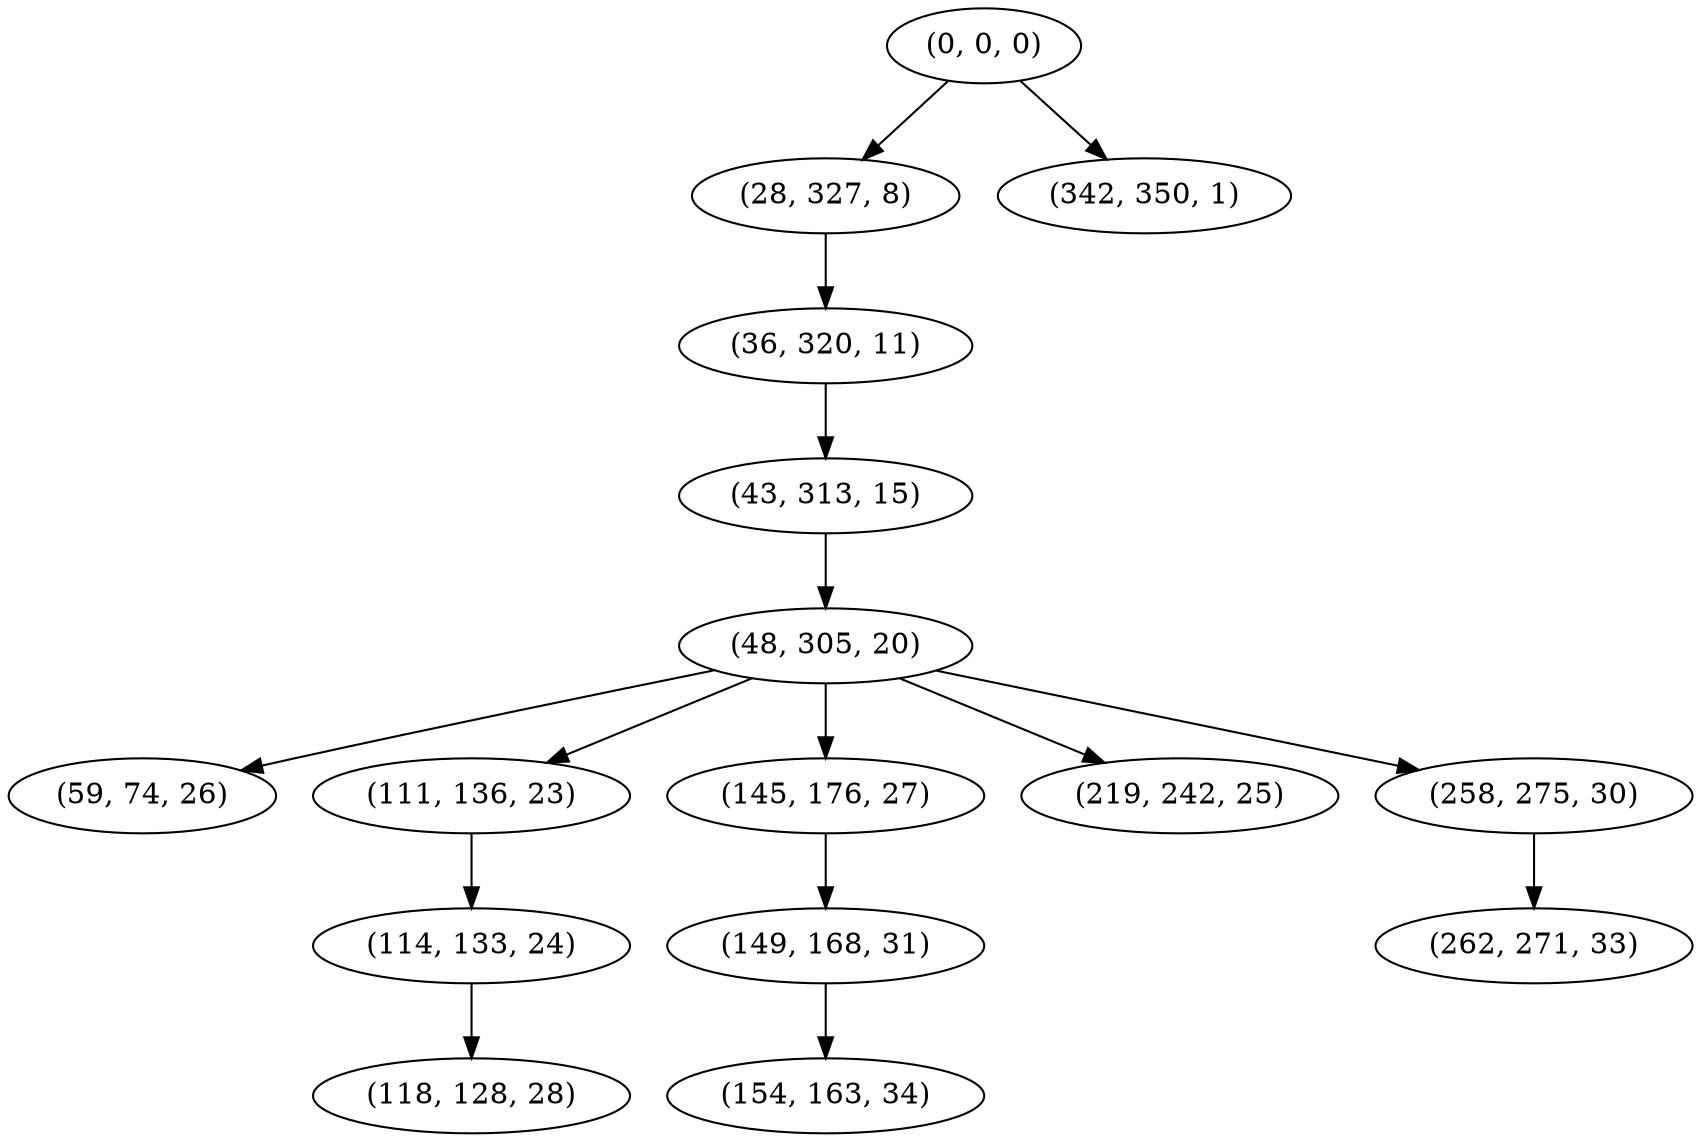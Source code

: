 digraph tree {
    "(0, 0, 0)";
    "(28, 327, 8)";
    "(36, 320, 11)";
    "(43, 313, 15)";
    "(48, 305, 20)";
    "(59, 74, 26)";
    "(111, 136, 23)";
    "(114, 133, 24)";
    "(118, 128, 28)";
    "(145, 176, 27)";
    "(149, 168, 31)";
    "(154, 163, 34)";
    "(219, 242, 25)";
    "(258, 275, 30)";
    "(262, 271, 33)";
    "(342, 350, 1)";
    "(0, 0, 0)" -> "(28, 327, 8)";
    "(0, 0, 0)" -> "(342, 350, 1)";
    "(28, 327, 8)" -> "(36, 320, 11)";
    "(36, 320, 11)" -> "(43, 313, 15)";
    "(43, 313, 15)" -> "(48, 305, 20)";
    "(48, 305, 20)" -> "(59, 74, 26)";
    "(48, 305, 20)" -> "(111, 136, 23)";
    "(48, 305, 20)" -> "(145, 176, 27)";
    "(48, 305, 20)" -> "(219, 242, 25)";
    "(48, 305, 20)" -> "(258, 275, 30)";
    "(111, 136, 23)" -> "(114, 133, 24)";
    "(114, 133, 24)" -> "(118, 128, 28)";
    "(145, 176, 27)" -> "(149, 168, 31)";
    "(149, 168, 31)" -> "(154, 163, 34)";
    "(258, 275, 30)" -> "(262, 271, 33)";
}
